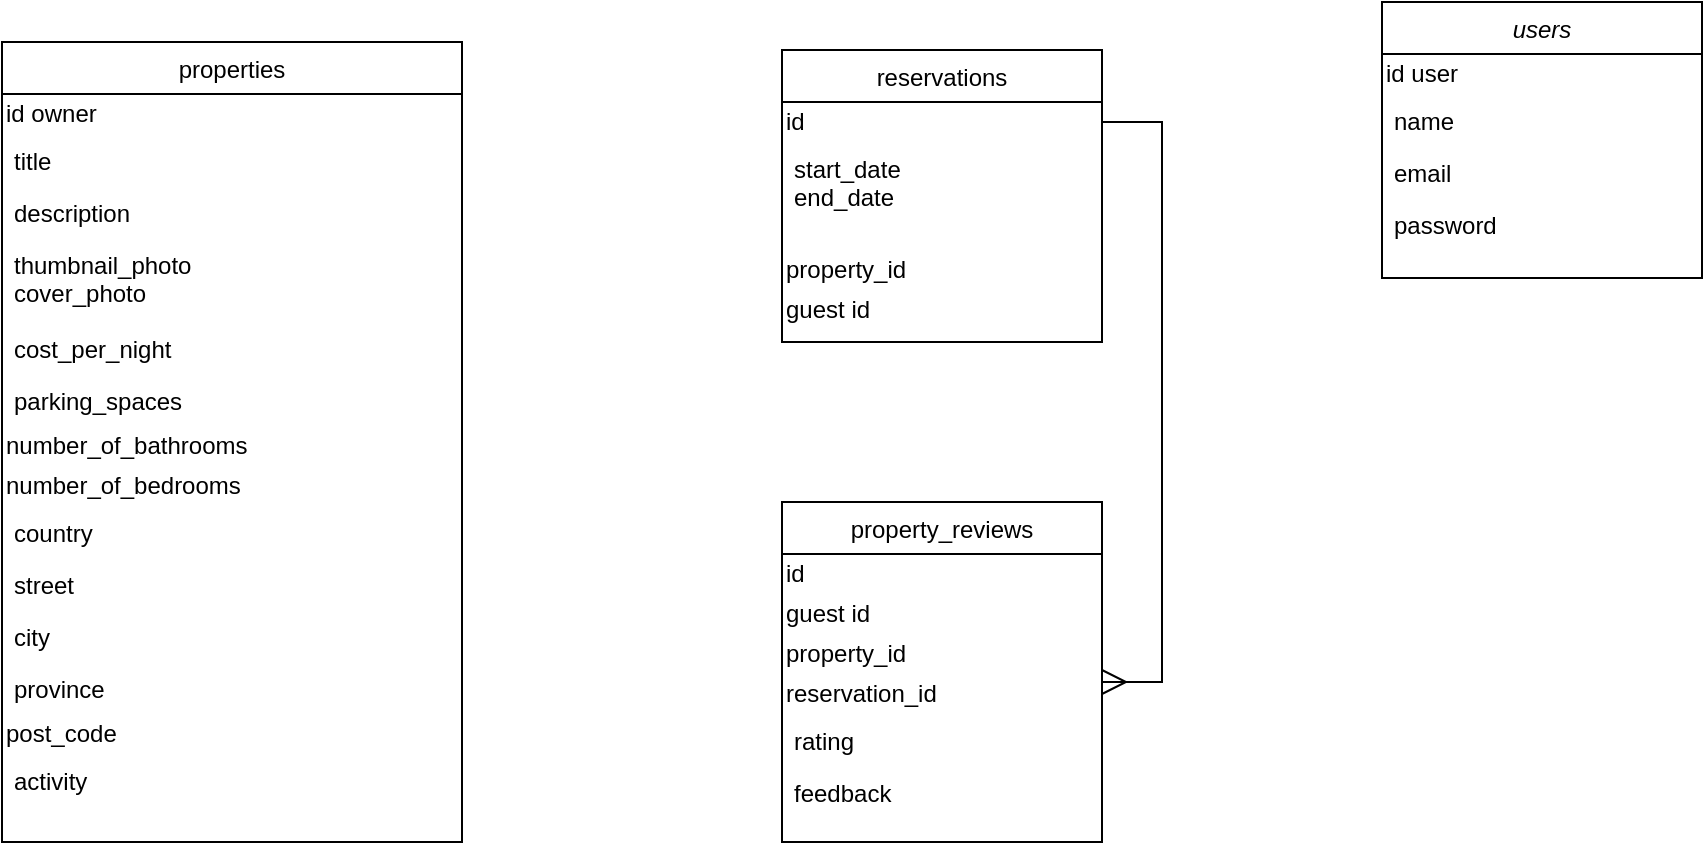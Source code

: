 <mxfile version="14.4.3" type="github">
  <diagram id="VbjsBvXk_r9H6xnW6gbQ" name="Page-1">
    <mxGraphModel dx="2756" dy="1107" grid="1" gridSize="10" guides="1" tooltips="1" connect="1" arrows="1" fold="1" page="1" pageScale="1" pageWidth="827" pageHeight="1169" math="0" shadow="0">
      <root>
        <mxCell id="0" />
        <mxCell id="1" parent="0" />
        <mxCell id="YT4_639piBS6mPweg1sy-2" value="users" style="swimlane;fontStyle=2;align=center;verticalAlign=top;childLayout=stackLayout;horizontal=1;startSize=26;horizontalStack=0;resizeParent=1;resizeLast=0;collapsible=1;marginBottom=0;rounded=0;shadow=0;strokeWidth=1;" vertex="1" parent="1">
          <mxGeometry x="-10" y="60" width="160" height="138" as="geometry">
            <mxRectangle x="230" y="140" width="160" height="26" as="alternateBounds" />
          </mxGeometry>
        </mxCell>
        <mxCell id="YT4_639piBS6mPweg1sy-3" value="&lt;div align=&quot;left&quot;&gt;id user&lt;br&gt;&lt;/div&gt;" style="text;html=1;align=left;verticalAlign=middle;resizable=0;points=[];autosize=1;" vertex="1" parent="YT4_639piBS6mPweg1sy-2">
          <mxGeometry y="26" width="160" height="20" as="geometry" />
        </mxCell>
        <mxCell id="YT4_639piBS6mPweg1sy-4" value="name" style="text;align=left;verticalAlign=top;spacingLeft=4;spacingRight=4;overflow=hidden;rotatable=0;points=[[0,0.5],[1,0.5]];portConstraint=eastwest;" vertex="1" parent="YT4_639piBS6mPweg1sy-2">
          <mxGeometry y="46" width="160" height="26" as="geometry" />
        </mxCell>
        <mxCell id="YT4_639piBS6mPweg1sy-5" value="email" style="text;align=left;verticalAlign=top;spacingLeft=4;spacingRight=4;overflow=hidden;rotatable=0;points=[[0,0.5],[1,0.5]];portConstraint=eastwest;rounded=0;shadow=0;html=0;" vertex="1" parent="YT4_639piBS6mPweg1sy-2">
          <mxGeometry y="72" width="160" height="26" as="geometry" />
        </mxCell>
        <mxCell id="YT4_639piBS6mPweg1sy-6" value="password" style="text;align=left;verticalAlign=top;spacingLeft=4;spacingRight=4;overflow=hidden;rotatable=0;points=[[0,0.5],[1,0.5]];portConstraint=eastwest;rounded=0;shadow=0;html=0;" vertex="1" parent="YT4_639piBS6mPweg1sy-2">
          <mxGeometry y="98" width="160" height="26" as="geometry" />
        </mxCell>
        <mxCell id="YT4_639piBS6mPweg1sy-8" value="properties" style="swimlane;fontStyle=0;align=center;verticalAlign=top;childLayout=stackLayout;horizontal=1;startSize=26;horizontalStack=0;resizeParent=1;resizeLast=0;collapsible=1;marginBottom=0;rounded=0;shadow=0;strokeWidth=1;" vertex="1" parent="1">
          <mxGeometry x="-700" y="80" width="230" height="400" as="geometry">
            <mxRectangle x="120" y="360" width="160" height="26" as="alternateBounds" />
          </mxGeometry>
        </mxCell>
        <mxCell id="YT4_639piBS6mPweg1sy-9" value="&lt;div align=&quot;left&quot;&gt;id owner&lt;/div&gt;" style="text;html=1;align=left;verticalAlign=middle;resizable=0;points=[];autosize=1;" vertex="1" parent="YT4_639piBS6mPweg1sy-8">
          <mxGeometry y="26" width="230" height="20" as="geometry" />
        </mxCell>
        <mxCell id="YT4_639piBS6mPweg1sy-10" value="title" style="text;align=left;verticalAlign=top;spacingLeft=4;spacingRight=4;overflow=hidden;rotatable=0;points=[[0,0.5],[1,0.5]];portConstraint=eastwest;" vertex="1" parent="YT4_639piBS6mPweg1sy-8">
          <mxGeometry y="46" width="230" height="26" as="geometry" />
        </mxCell>
        <mxCell id="YT4_639piBS6mPweg1sy-11" value="description" style="text;align=left;verticalAlign=top;spacingLeft=4;spacingRight=4;overflow=hidden;rotatable=0;points=[[0,0.5],[1,0.5]];portConstraint=eastwest;rounded=0;shadow=0;html=0;" vertex="1" parent="YT4_639piBS6mPweg1sy-8">
          <mxGeometry y="72" width="230" height="26" as="geometry" />
        </mxCell>
        <mxCell id="YT4_639piBS6mPweg1sy-37" value="thumbnail_photo&#xa;cover_photo&#xa;" style="text;align=left;verticalAlign=top;spacingLeft=4;spacingRight=4;overflow=hidden;rotatable=0;points=[[0,0.5],[1,0.5]];portConstraint=eastwest;" vertex="1" parent="YT4_639piBS6mPweg1sy-8">
          <mxGeometry y="98" width="230" height="42" as="geometry" />
        </mxCell>
        <mxCell id="YT4_639piBS6mPweg1sy-12" value="cost_per_night" style="text;align=left;verticalAlign=top;spacingLeft=4;spacingRight=4;overflow=hidden;rotatable=0;points=[[0,0.5],[1,0.5]];portConstraint=eastwest;fontStyle=0" vertex="1" parent="YT4_639piBS6mPweg1sy-8">
          <mxGeometry y="140" width="230" height="26" as="geometry" />
        </mxCell>
        <mxCell id="YT4_639piBS6mPweg1sy-13" value="parking_spaces" style="text;align=left;verticalAlign=top;spacingLeft=4;spacingRight=4;overflow=hidden;rotatable=0;points=[[0,0.5],[1,0.5]];portConstraint=eastwest;" vertex="1" parent="YT4_639piBS6mPweg1sy-8">
          <mxGeometry y="166" width="230" height="26" as="geometry" />
        </mxCell>
        <mxCell id="YT4_639piBS6mPweg1sy-14" value="&lt;div align=&quot;left&quot;&gt;number_of_bathrooms&lt;/div&gt;" style="text;html=1;align=left;verticalAlign=middle;resizable=0;points=[];autosize=1;" vertex="1" parent="YT4_639piBS6mPweg1sy-8">
          <mxGeometry y="192" width="230" height="20" as="geometry" />
        </mxCell>
        <mxCell id="YT4_639piBS6mPweg1sy-15" value="&lt;div align=&quot;left&quot;&gt;number_of_bedrooms &lt;br&gt;&lt;/div&gt;" style="text;html=1;align=left;verticalAlign=middle;resizable=0;points=[];autosize=1;rotation=0;" vertex="1" parent="YT4_639piBS6mPweg1sy-8">
          <mxGeometry y="212" width="230" height="20" as="geometry" />
        </mxCell>
        <mxCell id="YT4_639piBS6mPweg1sy-26" value="country" style="text;align=left;verticalAlign=top;spacingLeft=4;spacingRight=4;overflow=hidden;rotatable=0;points=[[0,0.5],[1,0.5]];portConstraint=eastwest;" vertex="1" parent="YT4_639piBS6mPweg1sy-8">
          <mxGeometry y="232" width="230" height="26" as="geometry" />
        </mxCell>
        <mxCell id="YT4_639piBS6mPweg1sy-27" value="street" style="text;align=left;verticalAlign=top;spacingLeft=4;spacingRight=4;overflow=hidden;rotatable=0;points=[[0,0.5],[1,0.5]];portConstraint=eastwest;rounded=0;shadow=0;html=0;" vertex="1" parent="YT4_639piBS6mPweg1sy-8">
          <mxGeometry y="258" width="230" height="26" as="geometry" />
        </mxCell>
        <mxCell id="YT4_639piBS6mPweg1sy-28" value="city" style="text;align=left;verticalAlign=top;spacingLeft=4;spacingRight=4;overflow=hidden;rotatable=0;points=[[0,0.5],[1,0.5]];portConstraint=eastwest;fontStyle=0" vertex="1" parent="YT4_639piBS6mPweg1sy-8">
          <mxGeometry y="284" width="230" height="26" as="geometry" />
        </mxCell>
        <mxCell id="YT4_639piBS6mPweg1sy-29" value="province" style="text;align=left;verticalAlign=top;spacingLeft=4;spacingRight=4;overflow=hidden;rotatable=0;points=[[0,0.5],[1,0.5]];portConstraint=eastwest;" vertex="1" parent="YT4_639piBS6mPweg1sy-8">
          <mxGeometry y="310" width="230" height="26" as="geometry" />
        </mxCell>
        <mxCell id="YT4_639piBS6mPweg1sy-30" value="post_code" style="text;html=1;align=left;verticalAlign=middle;resizable=0;points=[];autosize=1;rotation=0;" vertex="1" parent="YT4_639piBS6mPweg1sy-8">
          <mxGeometry y="336" width="230" height="20" as="geometry" />
        </mxCell>
        <mxCell id="YT4_639piBS6mPweg1sy-31" value="activity" style="text;align=left;verticalAlign=top;spacingLeft=4;spacingRight=4;overflow=hidden;rotatable=0;points=[[0,0.5],[1,0.5]];portConstraint=eastwest;" vertex="1" parent="YT4_639piBS6mPweg1sy-8">
          <mxGeometry y="356" width="230" height="44" as="geometry" />
        </mxCell>
        <mxCell id="YT4_639piBS6mPweg1sy-17" value="reservations" style="swimlane;fontStyle=0;align=center;verticalAlign=top;childLayout=stackLayout;horizontal=1;startSize=26;horizontalStack=0;resizeParent=1;resizeLast=0;collapsible=1;marginBottom=0;rounded=0;shadow=0;strokeWidth=1;" vertex="1" parent="1">
          <mxGeometry x="-310" y="84" width="160" height="146" as="geometry">
            <mxRectangle x="340" y="380" width="170" height="26" as="alternateBounds" />
          </mxGeometry>
        </mxCell>
        <mxCell id="YT4_639piBS6mPweg1sy-40" value="&lt;div align=&quot;left&quot;&gt;id&lt;/div&gt;" style="text;html=1;align=left;verticalAlign=middle;resizable=0;points=[];autosize=1;" vertex="1" parent="YT4_639piBS6mPweg1sy-17">
          <mxGeometry y="26" width="160" height="20" as="geometry" />
        </mxCell>
        <mxCell id="YT4_639piBS6mPweg1sy-18" value="start_date&#xa;end_date&#xa;" style="text;align=left;verticalAlign=top;spacingLeft=4;spacingRight=4;overflow=hidden;rotatable=0;points=[[0,0.5],[1,0.5]];portConstraint=eastwest;" vertex="1" parent="YT4_639piBS6mPweg1sy-17">
          <mxGeometry y="46" width="160" height="54" as="geometry" />
        </mxCell>
        <mxCell id="YT4_639piBS6mPweg1sy-45" value="&lt;div align=&quot;left&quot;&gt;property_id&lt;/div&gt;" style="text;html=1;align=left;verticalAlign=middle;resizable=0;points=[];autosize=1;" vertex="1" parent="YT4_639piBS6mPweg1sy-17">
          <mxGeometry y="100" width="160" height="20" as="geometry" />
        </mxCell>
        <mxCell id="YT4_639piBS6mPweg1sy-44" value="&lt;div align=&quot;left&quot;&gt;guest id&lt;br&gt;&lt;/div&gt;" style="text;html=1;align=left;verticalAlign=middle;resizable=0;points=[];autosize=1;" vertex="1" parent="YT4_639piBS6mPweg1sy-17">
          <mxGeometry y="120" width="160" height="20" as="geometry" />
        </mxCell>
        <mxCell id="YT4_639piBS6mPweg1sy-19" value="property_reviews" style="swimlane;fontStyle=0;align=center;verticalAlign=top;childLayout=stackLayout;horizontal=1;startSize=26;horizontalStack=0;resizeParent=1;resizeLast=0;collapsible=1;marginBottom=0;rounded=0;shadow=0;strokeWidth=1;" vertex="1" parent="1">
          <mxGeometry x="-310" y="310" width="160" height="170" as="geometry">
            <mxRectangle x="550" y="140" width="160" height="26" as="alternateBounds" />
          </mxGeometry>
        </mxCell>
        <mxCell id="YT4_639piBS6mPweg1sy-42" value="&lt;div align=&quot;left&quot;&gt;id&lt;/div&gt;" style="text;html=1;align=left;verticalAlign=middle;resizable=0;points=[];autosize=1;" vertex="1" parent="YT4_639piBS6mPweg1sy-19">
          <mxGeometry y="26" width="160" height="20" as="geometry" />
        </mxCell>
        <mxCell id="YT4_639piBS6mPweg1sy-43" value="&lt;div align=&quot;left&quot;&gt;guest id&lt;br&gt;&lt;/div&gt;" style="text;html=1;align=left;verticalAlign=middle;resizable=0;points=[];autosize=1;" vertex="1" parent="YT4_639piBS6mPweg1sy-19">
          <mxGeometry y="46" width="160" height="20" as="geometry" />
        </mxCell>
        <mxCell id="YT4_639piBS6mPweg1sy-46" value="&lt;div align=&quot;left&quot;&gt;property_id&lt;/div&gt;" style="text;html=1;align=left;verticalAlign=middle;resizable=0;points=[];autosize=1;" vertex="1" parent="YT4_639piBS6mPweg1sy-19">
          <mxGeometry y="66" width="160" height="20" as="geometry" />
        </mxCell>
        <mxCell id="YT4_639piBS6mPweg1sy-47" value="&lt;div align=&quot;left&quot;&gt;reservation_id&lt;/div&gt;" style="text;html=1;align=left;verticalAlign=middle;resizable=0;points=[];autosize=1;" vertex="1" parent="YT4_639piBS6mPweg1sy-19">
          <mxGeometry y="86" width="160" height="20" as="geometry" />
        </mxCell>
        <mxCell id="YT4_639piBS6mPweg1sy-21" value="rating" style="text;align=left;verticalAlign=top;spacingLeft=4;spacingRight=4;overflow=hidden;rotatable=0;points=[[0,0.5],[1,0.5]];portConstraint=eastwest;rounded=0;shadow=0;html=0;" vertex="1" parent="YT4_639piBS6mPweg1sy-19">
          <mxGeometry y="106" width="160" height="26" as="geometry" />
        </mxCell>
        <mxCell id="YT4_639piBS6mPweg1sy-20" value="feedback" style="text;align=left;verticalAlign=top;spacingLeft=4;spacingRight=4;overflow=hidden;rotatable=0;points=[[0,0.5],[1,0.5]];portConstraint=eastwest;" vertex="1" parent="YT4_639piBS6mPweg1sy-19">
          <mxGeometry y="132" width="160" height="26" as="geometry" />
        </mxCell>
        <mxCell id="YT4_639piBS6mPweg1sy-48" style="edgeStyle=orthogonalEdgeStyle;rounded=0;orthogonalLoop=1;jettySize=auto;html=1;entryX=1;entryY=0.2;entryDx=0;entryDy=0;entryPerimeter=0;endArrow=ERmany;endFill=0;endSize=10;strokeWidth=1;" edge="1" parent="1" source="YT4_639piBS6mPweg1sy-40" target="YT4_639piBS6mPweg1sy-47">
          <mxGeometry relative="1" as="geometry">
            <Array as="points">
              <mxPoint x="-120" y="120" />
              <mxPoint x="-120" y="400" />
            </Array>
          </mxGeometry>
        </mxCell>
      </root>
    </mxGraphModel>
  </diagram>
</mxfile>
